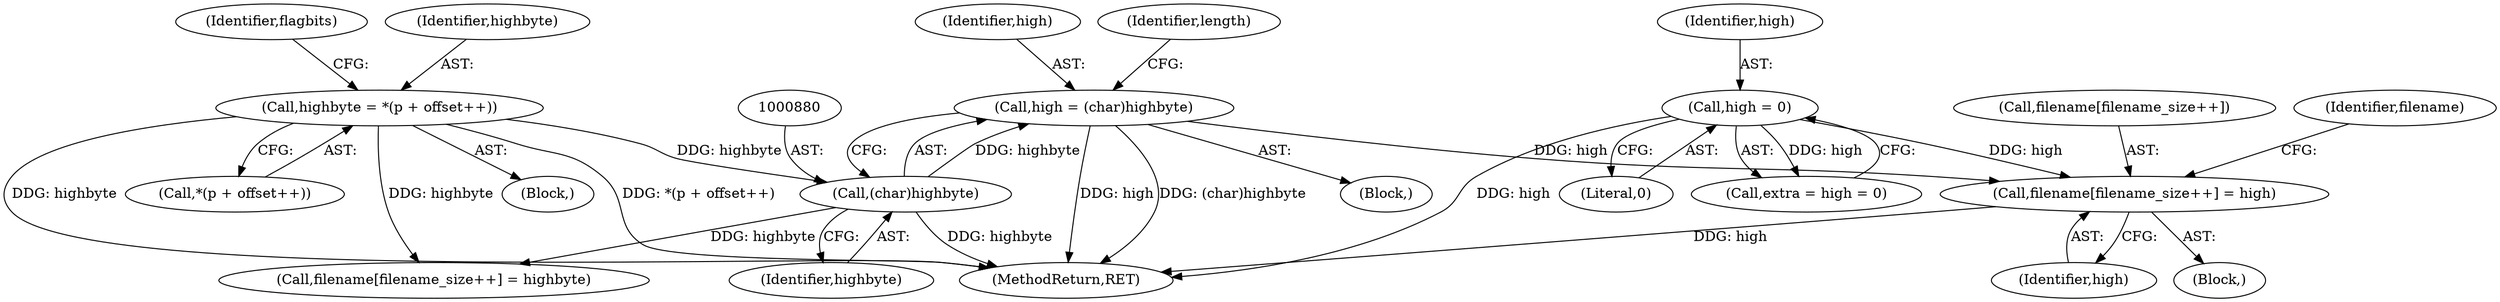 digraph "0_libarchive_5562545b5562f6d12a4ef991fae158bf4ccf92b6@array" {
"1000908" [label="(Call,filename[filename_size++] = high)"];
"1000877" [label="(Call,high = (char)highbyte)"];
"1000879" [label="(Call,(char)highbyte)"];
"1000746" [label="(Call,highbyte = *(p + offset++))"];
"1000885" [label="(Call,high = 0)"];
"1000878" [label="(Identifier,high)"];
"1000748" [label="(Call,*(p + offset++))"];
"1000885" [label="(Call,high = 0)"];
"1000887" [label="(Literal,0)"];
"1000908" [label="(Call,filename[filename_size++] = high)"];
"1000877" [label="(Call,high = (char)highbyte)"];
"1000881" [label="(Identifier,highbyte)"];
"1000879" [label="(Call,(char)highbyte)"];
"1000811" [label="(Call,filename[filename_size++] = highbyte)"];
"1000746" [label="(Call,highbyte = *(p + offset++))"];
"1000754" [label="(Identifier,flagbits)"];
"1000909" [label="(Call,filename[filename_size++])"];
"1000721" [label="(Block,)"];
"1000747" [label="(Identifier,highbyte)"];
"1000886" [label="(Identifier,high)"];
"1000889" [label="(Identifier,length)"];
"1000883" [label="(Call,extra = high = 0)"];
"1001741" [label="(MethodReturn,RET)"];
"1000916" [label="(Identifier,filename)"];
"1000913" [label="(Identifier,high)"];
"1000869" [label="(Block,)"];
"1000901" [label="(Block,)"];
"1000908" -> "1000901"  [label="AST: "];
"1000908" -> "1000913"  [label="CFG: "];
"1000909" -> "1000908"  [label="AST: "];
"1000913" -> "1000908"  [label="AST: "];
"1000916" -> "1000908"  [label="CFG: "];
"1000908" -> "1001741"  [label="DDG: high"];
"1000877" -> "1000908"  [label="DDG: high"];
"1000885" -> "1000908"  [label="DDG: high"];
"1000877" -> "1000869"  [label="AST: "];
"1000877" -> "1000879"  [label="CFG: "];
"1000878" -> "1000877"  [label="AST: "];
"1000879" -> "1000877"  [label="AST: "];
"1000889" -> "1000877"  [label="CFG: "];
"1000877" -> "1001741"  [label="DDG: high"];
"1000877" -> "1001741"  [label="DDG: (char)highbyte"];
"1000879" -> "1000877"  [label="DDG: highbyte"];
"1000879" -> "1000881"  [label="CFG: "];
"1000880" -> "1000879"  [label="AST: "];
"1000881" -> "1000879"  [label="AST: "];
"1000879" -> "1001741"  [label="DDG: highbyte"];
"1000879" -> "1000811"  [label="DDG: highbyte"];
"1000746" -> "1000879"  [label="DDG: highbyte"];
"1000746" -> "1000721"  [label="AST: "];
"1000746" -> "1000748"  [label="CFG: "];
"1000747" -> "1000746"  [label="AST: "];
"1000748" -> "1000746"  [label="AST: "];
"1000754" -> "1000746"  [label="CFG: "];
"1000746" -> "1001741"  [label="DDG: *(p + offset++)"];
"1000746" -> "1001741"  [label="DDG: highbyte"];
"1000746" -> "1000811"  [label="DDG: highbyte"];
"1000885" -> "1000883"  [label="AST: "];
"1000885" -> "1000887"  [label="CFG: "];
"1000886" -> "1000885"  [label="AST: "];
"1000887" -> "1000885"  [label="AST: "];
"1000883" -> "1000885"  [label="CFG: "];
"1000885" -> "1001741"  [label="DDG: high"];
"1000885" -> "1000883"  [label="DDG: high"];
}
